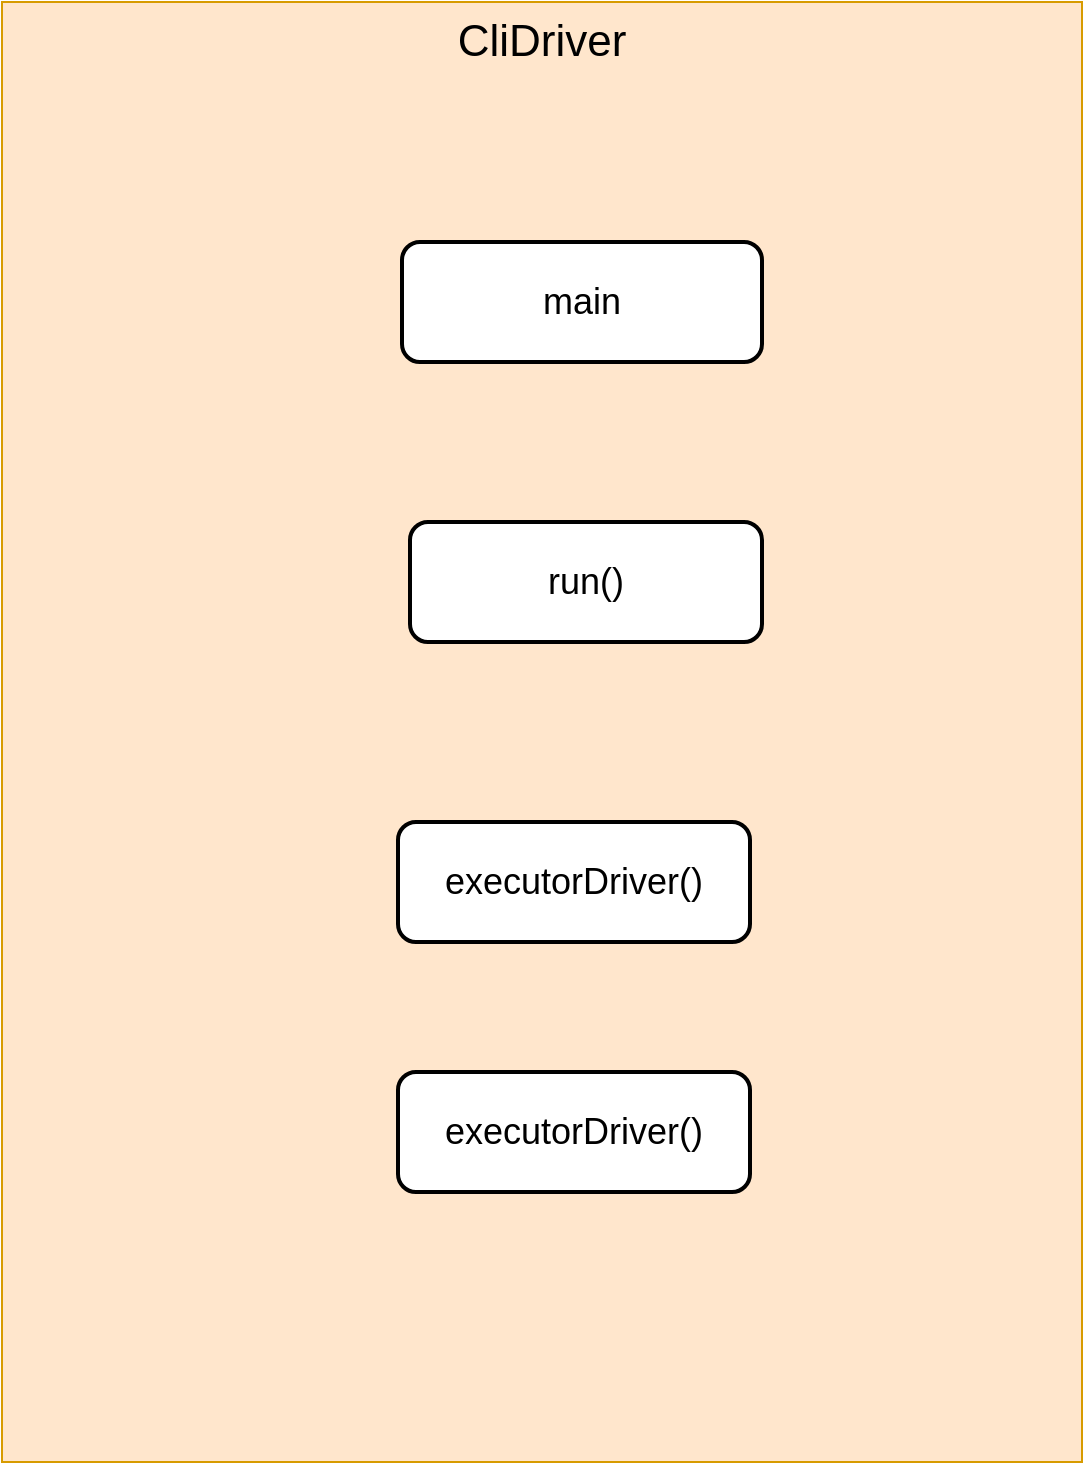 <mxfile version="16.1.0" type="github">
  <diagram id="gnd1z-vkEwB7StJ_hXZW" name="第 1 页">
    <mxGraphModel dx="1209" dy="711" grid="1" gridSize="10" guides="1" tooltips="1" connect="1" arrows="1" fold="1" page="1" pageScale="1" pageWidth="827" pageHeight="1169" math="0" shadow="0">
      <root>
        <mxCell id="0" />
        <mxCell id="1" parent="0" />
        <mxCell id="P39CHDQhXrutCx_nGXNt-1" value="CliDriver" style="rounded=0;whiteSpace=wrap;html=1;fillColor=#ffe6cc;strokeColor=#d79b00;fontSize=22;verticalAlign=top;" vertex="1" parent="1">
          <mxGeometry x="40" y="50" width="540" height="730" as="geometry" />
        </mxCell>
        <mxCell id="P39CHDQhXrutCx_nGXNt-2" value="main" style="rounded=1;whiteSpace=wrap;html=1;fontSize=18;strokeWidth=2;" vertex="1" parent="1">
          <mxGeometry x="240" y="170" width="180" height="60" as="geometry" />
        </mxCell>
        <mxCell id="P39CHDQhXrutCx_nGXNt-3" value="run()" style="rounded=1;whiteSpace=wrap;html=1;fontSize=18;strokeWidth=2;" vertex="1" parent="1">
          <mxGeometry x="244" y="310" width="176" height="60" as="geometry" />
        </mxCell>
        <mxCell id="P39CHDQhXrutCx_nGXNt-4" value="executorDriver()" style="rounded=1;whiteSpace=wrap;html=1;fontSize=18;strokeWidth=2;" vertex="1" parent="1">
          <mxGeometry x="238" y="460" width="176" height="60" as="geometry" />
        </mxCell>
        <mxCell id="P39CHDQhXrutCx_nGXNt-5" value="executorDriver()" style="rounded=1;whiteSpace=wrap;html=1;fontSize=18;strokeWidth=2;" vertex="1" parent="1">
          <mxGeometry x="238" y="585" width="176" height="60" as="geometry" />
        </mxCell>
      </root>
    </mxGraphModel>
  </diagram>
</mxfile>
